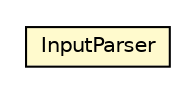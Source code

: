 #!/usr/local/bin/dot
#
# Class diagram 
# Generated by UMLGraph version R5_6 (http://www.umlgraph.org/)
#

digraph G {
	edge [fontname="Helvetica",fontsize=10,labelfontname="Helvetica",labelfontsize=10];
	node [fontname="Helvetica",fontsize=10,shape=plaintext];
	nodesep=0.25;
	ranksep=0.5;
	// com.mygames.InputParser
	c96 [label=<<table title="com.mygames.InputParser" border="0" cellborder="1" cellspacing="0" cellpadding="2" port="p" bgcolor="lemonChiffon" href="./InputParser.html">
		<tr><td><table border="0" cellspacing="0" cellpadding="1">
<tr><td align="center" balign="center"> InputParser </td></tr>
		</table></td></tr>
		</table>>, URL="./InputParser.html", fontname="Helvetica", fontcolor="black", fontsize=10.0];
}

